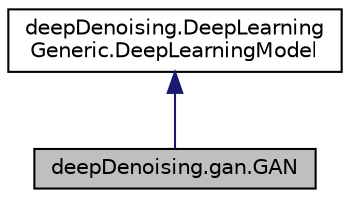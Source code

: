 digraph "deepDenoising.gan.GAN"
{
  edge [fontname="Helvetica",fontsize="10",labelfontname="Helvetica",labelfontsize="10"];
  node [fontname="Helvetica",fontsize="10",shape=record];
  Node2 [label="deepDenoising.gan.GAN",height=0.2,width=0.4,color="black", fillcolor="grey75", style="filled", fontcolor="black"];
  Node3 -> Node2 [dir="back",color="midnightblue",fontsize="10",style="solid",fontname="Helvetica"];
  Node3 [label="deepDenoising.DeepLearning\lGeneric.DeepLearningModel",height=0.2,width=0.4,color="black", fillcolor="white", style="filled",URL="$classdeepDenoising_1_1DeepLearningGeneric_1_1DeepLearningModel.html"];
}
